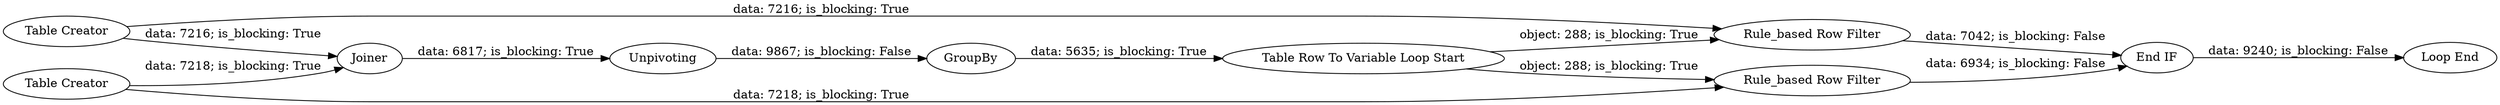 digraph {
	"1199440563696995369_3" [label="Table Creator"]
	"1199440563696995369_10" [label="End IF"]
	"1199440563696995369_9" [label="Rule_based Row Filter"]
	"1199440563696995369_7" [label="Table Row To Variable Loop Start"]
	"1199440563696995369_4" [label=Joiner]
	"1199440563696995369_5" [label=Unpivoting]
	"1199440563696995369_11" [label="Loop End"]
	"1199440563696995369_8" [label="Rule_based Row Filter"]
	"1199440563696995369_6" [label=GroupBy]
	"1199440563696995369_1" [label="Table Creator"]
	"1199440563696995369_3" -> "1199440563696995369_4" [label="data: 7216; is_blocking: True"]
	"1199440563696995369_7" -> "1199440563696995369_9" [label="object: 288; is_blocking: True"]
	"1199440563696995369_1" -> "1199440563696995369_8" [label="data: 7218; is_blocking: True"]
	"1199440563696995369_1" -> "1199440563696995369_4" [label="data: 7218; is_blocking: True"]
	"1199440563696995369_4" -> "1199440563696995369_5" [label="data: 6817; is_blocking: True"]
	"1199440563696995369_3" -> "1199440563696995369_9" [label="data: 7216; is_blocking: True"]
	"1199440563696995369_5" -> "1199440563696995369_6" [label="data: 9867; is_blocking: False"]
	"1199440563696995369_9" -> "1199440563696995369_10" [label="data: 7042; is_blocking: False"]
	"1199440563696995369_8" -> "1199440563696995369_10" [label="data: 6934; is_blocking: False"]
	"1199440563696995369_7" -> "1199440563696995369_8" [label="object: 288; is_blocking: True"]
	"1199440563696995369_10" -> "1199440563696995369_11" [label="data: 9240; is_blocking: False"]
	"1199440563696995369_6" -> "1199440563696995369_7" [label="data: 5635; is_blocking: True"]
	rankdir=LR
}
